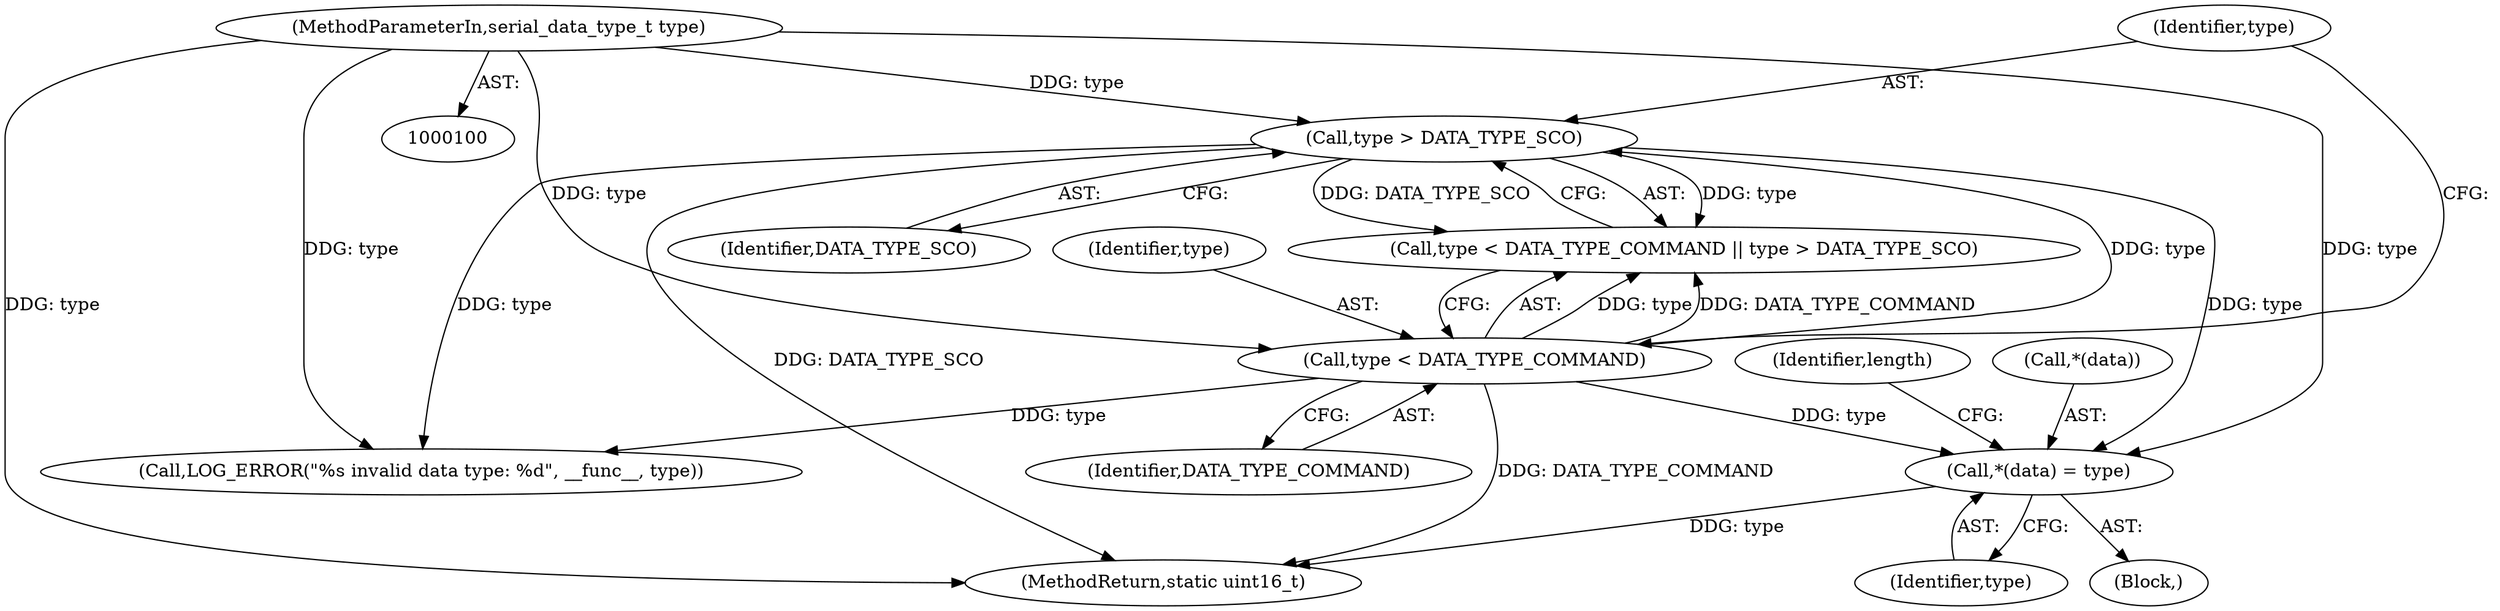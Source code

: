 digraph "0_Android_472271b153c5dc53c28beac55480a8d8434b2d5c_53@pointer" {
"1000135" [label="(Call,*(data) = type)"];
"1000118" [label="(Call,type > DATA_TYPE_SCO)"];
"1000115" [label="(Call,type < DATA_TYPE_COMMAND)"];
"1000101" [label="(MethodParameterIn,serial_data_type_t type)"];
"1000193" [label="(MethodReturn,static uint16_t)"];
"1000115" [label="(Call,type < DATA_TYPE_COMMAND)"];
"1000114" [label="(Call,type < DATA_TYPE_COMMAND || type > DATA_TYPE_SCO)"];
"1000119" [label="(Identifier,type)"];
"1000122" [label="(Call,LOG_ERROR(\"%s invalid data type: %d\", __func__, type))"];
"1000117" [label="(Identifier,DATA_TYPE_COMMAND)"];
"1000140" [label="(Identifier,length)"];
"1000138" [label="(Identifier,type)"];
"1000135" [label="(Call,*(data) = type)"];
"1000118" [label="(Call,type > DATA_TYPE_SCO)"];
"1000101" [label="(MethodParameterIn,serial_data_type_t type)"];
"1000116" [label="(Identifier,type)"];
"1000136" [label="(Call,*(data))"];
"1000104" [label="(Block,)"];
"1000120" [label="(Identifier,DATA_TYPE_SCO)"];
"1000135" -> "1000104"  [label="AST: "];
"1000135" -> "1000138"  [label="CFG: "];
"1000136" -> "1000135"  [label="AST: "];
"1000138" -> "1000135"  [label="AST: "];
"1000140" -> "1000135"  [label="CFG: "];
"1000135" -> "1000193"  [label="DDG: type"];
"1000118" -> "1000135"  [label="DDG: type"];
"1000115" -> "1000135"  [label="DDG: type"];
"1000101" -> "1000135"  [label="DDG: type"];
"1000118" -> "1000114"  [label="AST: "];
"1000118" -> "1000120"  [label="CFG: "];
"1000119" -> "1000118"  [label="AST: "];
"1000120" -> "1000118"  [label="AST: "];
"1000114" -> "1000118"  [label="CFG: "];
"1000118" -> "1000193"  [label="DDG: DATA_TYPE_SCO"];
"1000118" -> "1000114"  [label="DDG: type"];
"1000118" -> "1000114"  [label="DDG: DATA_TYPE_SCO"];
"1000115" -> "1000118"  [label="DDG: type"];
"1000101" -> "1000118"  [label="DDG: type"];
"1000118" -> "1000122"  [label="DDG: type"];
"1000115" -> "1000114"  [label="AST: "];
"1000115" -> "1000117"  [label="CFG: "];
"1000116" -> "1000115"  [label="AST: "];
"1000117" -> "1000115"  [label="AST: "];
"1000119" -> "1000115"  [label="CFG: "];
"1000114" -> "1000115"  [label="CFG: "];
"1000115" -> "1000193"  [label="DDG: DATA_TYPE_COMMAND"];
"1000115" -> "1000114"  [label="DDG: type"];
"1000115" -> "1000114"  [label="DDG: DATA_TYPE_COMMAND"];
"1000101" -> "1000115"  [label="DDG: type"];
"1000115" -> "1000122"  [label="DDG: type"];
"1000101" -> "1000100"  [label="AST: "];
"1000101" -> "1000193"  [label="DDG: type"];
"1000101" -> "1000122"  [label="DDG: type"];
}
